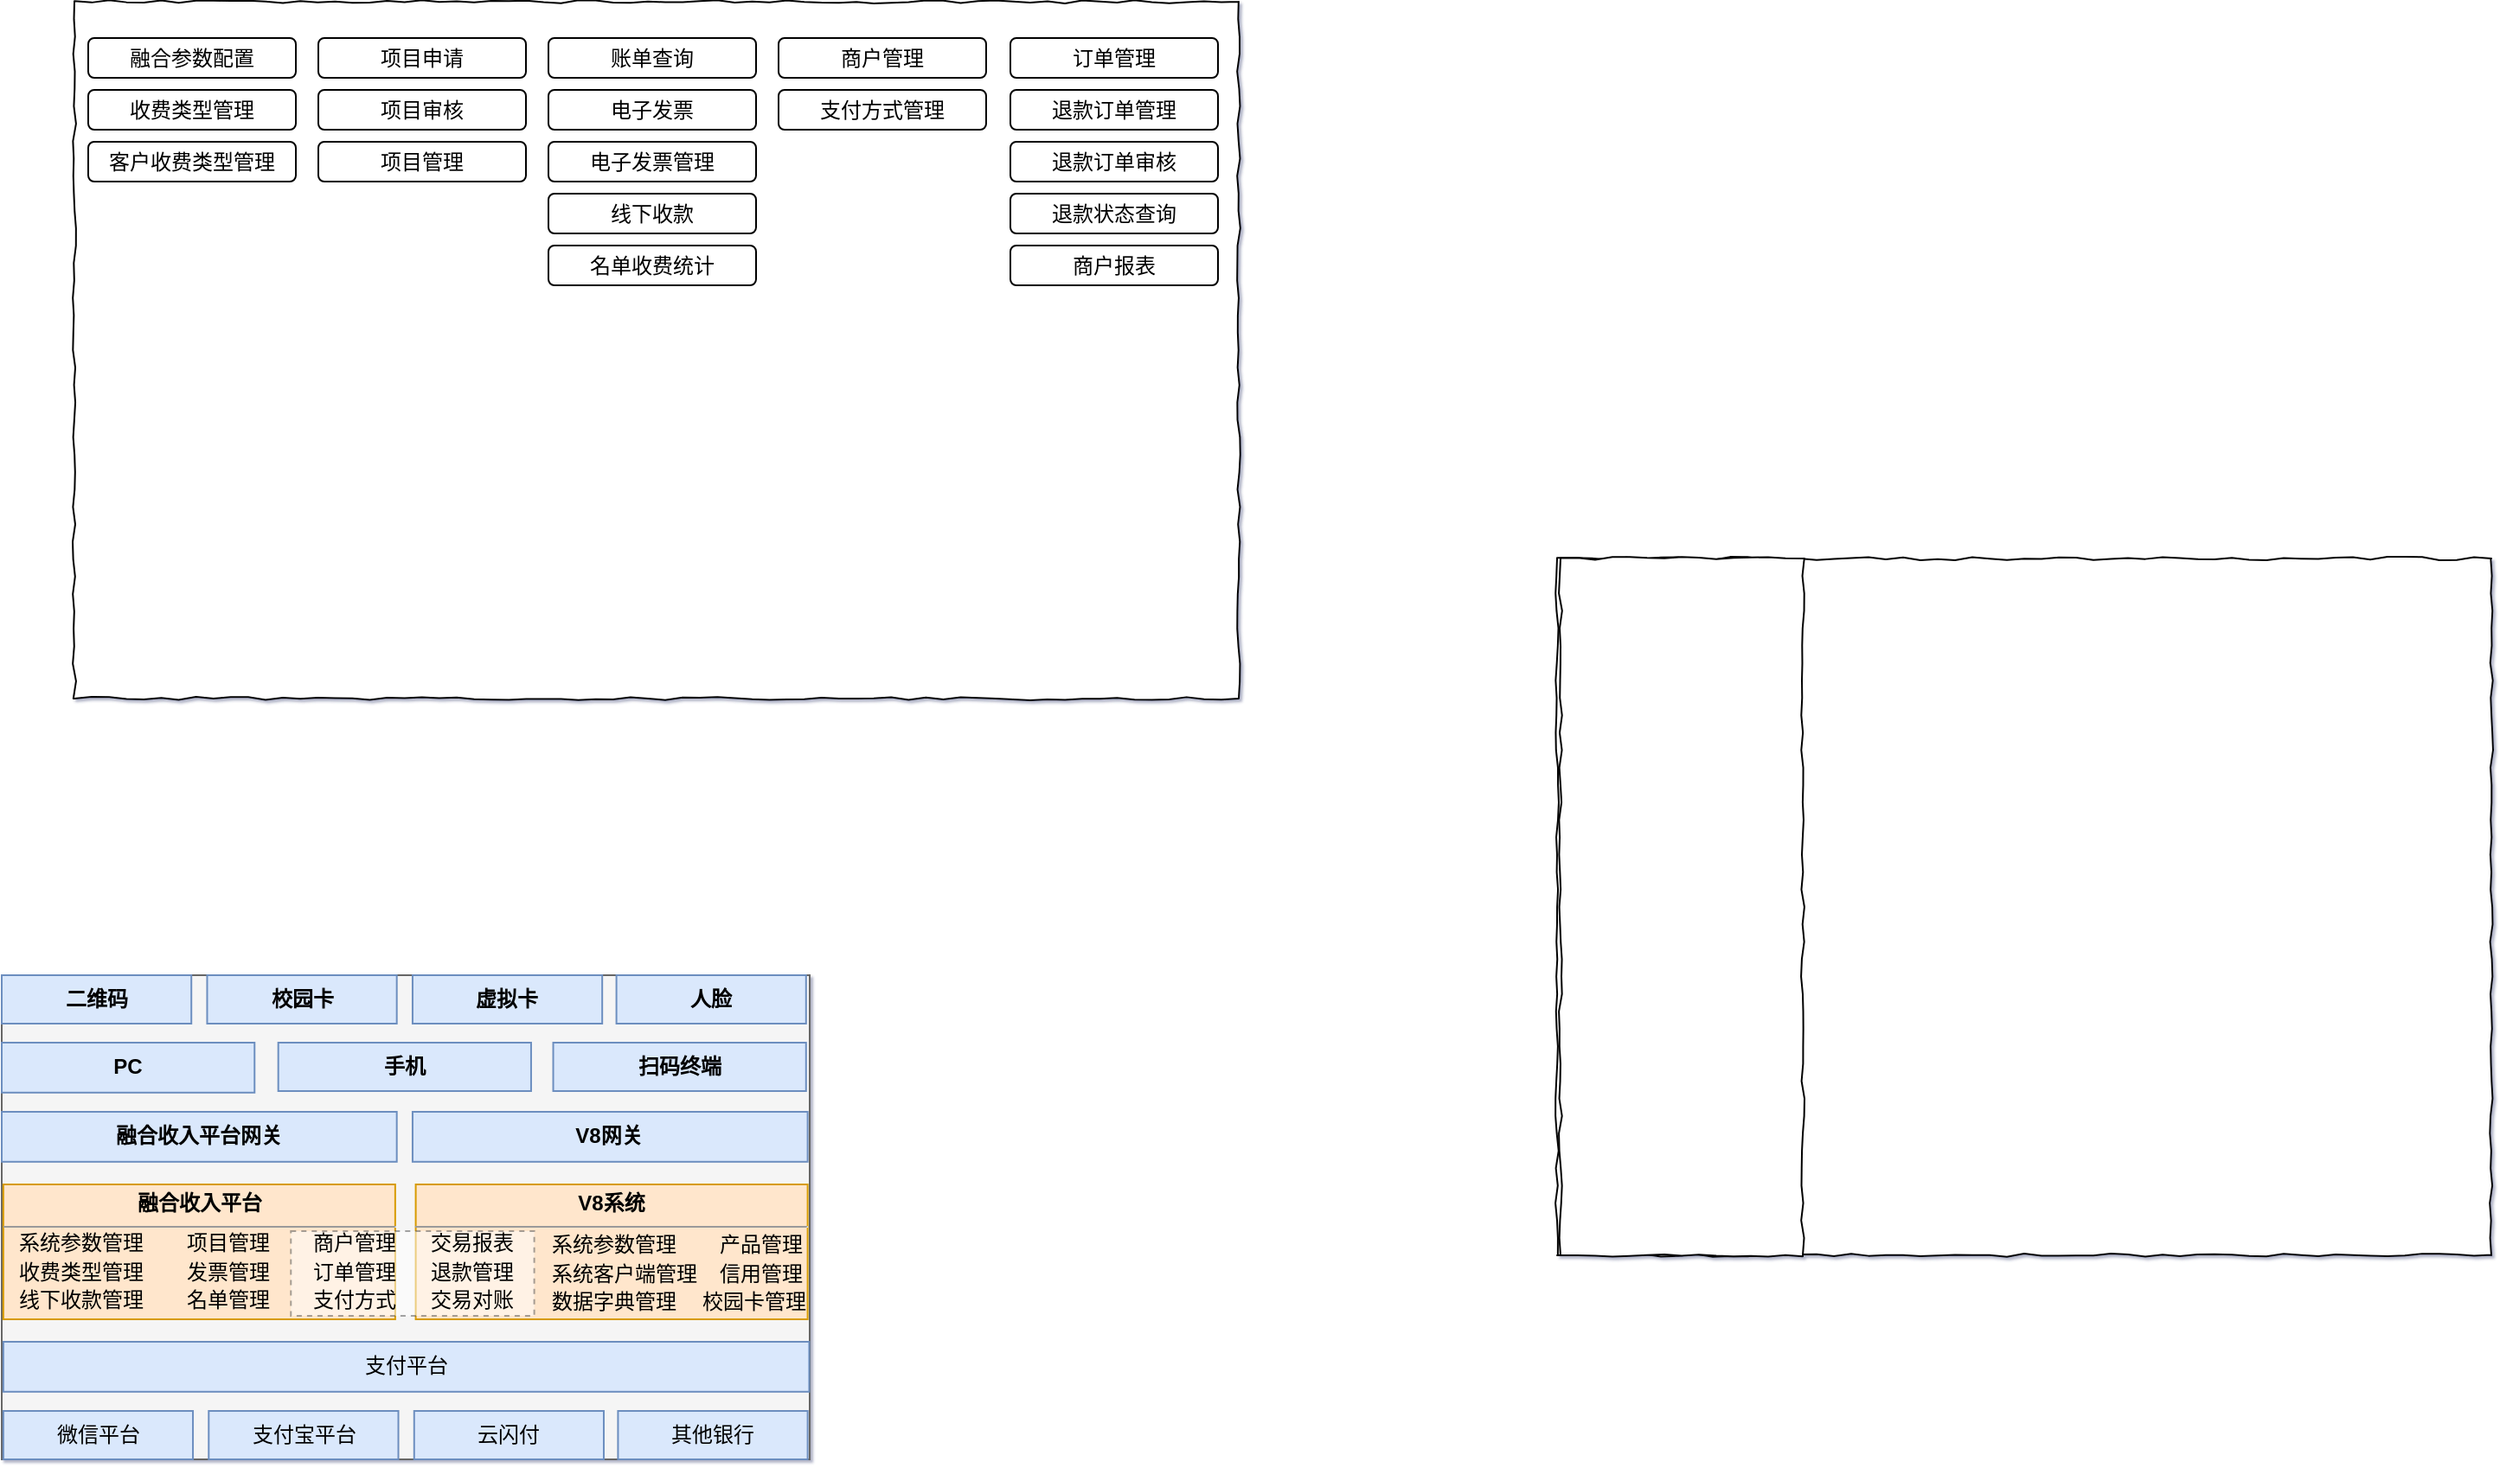 <mxfile version="14.8.5" type="github">
  <diagram id="B5he_3Ifh79qYKnACxuL" name="第 1 页">
    <mxGraphModel dx="1282" dy="443" grid="0" gridSize="10" guides="1" tooltips="1" connect="1" arrows="1" fold="1" page="0" pageScale="1" pageWidth="827" pageHeight="1169" background="#ffffff" math="0" shadow="1">
      <root>
        <mxCell id="0" />
        <mxCell id="1" parent="0" />
        <mxCell id="1ZKWYTTWzYiuFIbl6tK7-2" value="" style="rounded=0;whiteSpace=wrap;html=1;treeFolding=0;treeMoving=0;comic=1;jiggle=2;" vertex="1" parent="1">
          <mxGeometry x="525" y="356" width="540" height="403" as="geometry" />
        </mxCell>
        <mxCell id="1ZKWYTTWzYiuFIbl6tK7-1" value="" style="rounded=0;whiteSpace=wrap;html=1;treeFolding=0;treeMoving=0;comic=1;jiggle=2;" vertex="1" parent="1">
          <mxGeometry x="-332" y="34" width="673" height="403" as="geometry" />
        </mxCell>
        <mxCell id="1ZKWYTTWzYiuFIbl6tK7-4" value="" style="rounded=0;whiteSpace=wrap;html=1;treeFolding=0;treeMoving=0;comic=1;jiggle=2;" vertex="1" parent="1">
          <mxGeometry x="527" y="356" width="140" height="403" as="geometry" />
        </mxCell>
        <mxCell id="1ZKWYTTWzYiuFIbl6tK7-5" value="融合参数配置" style="rounded=1;whiteSpace=wrap;html=1;comic=0;jiggle=2;strokeWidth=1;" vertex="1" parent="1">
          <mxGeometry x="-324" y="55" width="120" height="23" as="geometry" />
        </mxCell>
        <mxCell id="1ZKWYTTWzYiuFIbl6tK7-6" value="收费类型管理" style="rounded=1;whiteSpace=wrap;html=1;comic=0;jiggle=2;strokeWidth=1;" vertex="1" parent="1">
          <mxGeometry x="-324" y="85" width="120" height="23" as="geometry" />
        </mxCell>
        <mxCell id="1ZKWYTTWzYiuFIbl6tK7-7" value="客户收费类型管理" style="rounded=1;whiteSpace=wrap;html=1;comic=0;jiggle=2;strokeWidth=1;" vertex="1" parent="1">
          <mxGeometry x="-324" y="115" width="120" height="23" as="geometry" />
        </mxCell>
        <mxCell id="1ZKWYTTWzYiuFIbl6tK7-8" value="商户管理" style="rounded=1;whiteSpace=wrap;html=1;comic=0;jiggle=2;strokeWidth=1;" vertex="1" parent="1">
          <mxGeometry x="75" y="55" width="120" height="23" as="geometry" />
        </mxCell>
        <mxCell id="1ZKWYTTWzYiuFIbl6tK7-10" value="支付方式管理" style="rounded=1;whiteSpace=wrap;html=1;comic=0;jiggle=2;strokeWidth=1;" vertex="1" parent="1">
          <mxGeometry x="75" y="85" width="120" height="23" as="geometry" />
        </mxCell>
        <mxCell id="1ZKWYTTWzYiuFIbl6tK7-11" value="项目申请" style="rounded=1;whiteSpace=wrap;html=1;comic=0;jiggle=2;strokeWidth=1;" vertex="1" parent="1">
          <mxGeometry x="-191" y="55" width="120" height="23" as="geometry" />
        </mxCell>
        <mxCell id="1ZKWYTTWzYiuFIbl6tK7-12" value="项目审核" style="rounded=1;whiteSpace=wrap;html=1;comic=0;jiggle=2;strokeWidth=1;" vertex="1" parent="1">
          <mxGeometry x="-191" y="85" width="120" height="23" as="geometry" />
        </mxCell>
        <mxCell id="1ZKWYTTWzYiuFIbl6tK7-13" value="项目管理" style="rounded=1;whiteSpace=wrap;html=1;comic=0;jiggle=2;strokeWidth=1;" vertex="1" parent="1">
          <mxGeometry x="-191" y="115" width="120" height="23" as="geometry" />
        </mxCell>
        <mxCell id="1ZKWYTTWzYiuFIbl6tK7-14" value="账单查询" style="rounded=1;whiteSpace=wrap;html=1;comic=0;jiggle=2;strokeWidth=1;" vertex="1" parent="1">
          <mxGeometry x="-58" y="55" width="120" height="23" as="geometry" />
        </mxCell>
        <mxCell id="1ZKWYTTWzYiuFIbl6tK7-15" value="订单管理" style="rounded=1;whiteSpace=wrap;html=1;comic=0;jiggle=2;strokeWidth=1;" vertex="1" parent="1">
          <mxGeometry x="209" y="55" width="120" height="23" as="geometry" />
        </mxCell>
        <mxCell id="1ZKWYTTWzYiuFIbl6tK7-16" value="电子发票" style="rounded=1;whiteSpace=wrap;html=1;comic=0;jiggle=2;strokeWidth=1;" vertex="1" parent="1">
          <mxGeometry x="-58" y="85" width="120" height="23" as="geometry" />
        </mxCell>
        <mxCell id="1ZKWYTTWzYiuFIbl6tK7-17" value="电子发票管理" style="rounded=1;whiteSpace=wrap;html=1;comic=0;jiggle=2;strokeWidth=1;" vertex="1" parent="1">
          <mxGeometry x="-58" y="115" width="120" height="23" as="geometry" />
        </mxCell>
        <mxCell id="1ZKWYTTWzYiuFIbl6tK7-18" value="线下收款" style="rounded=1;whiteSpace=wrap;html=1;comic=0;jiggle=2;strokeWidth=1;" vertex="1" parent="1">
          <mxGeometry x="-58" y="145" width="120" height="23" as="geometry" />
        </mxCell>
        <mxCell id="1ZKWYTTWzYiuFIbl6tK7-19" value="退款订单管理" style="rounded=1;whiteSpace=wrap;html=1;comic=0;jiggle=2;strokeWidth=1;" vertex="1" parent="1">
          <mxGeometry x="209" y="85" width="120" height="23" as="geometry" />
        </mxCell>
        <mxCell id="1ZKWYTTWzYiuFIbl6tK7-21" value="退款订单审核" style="rounded=1;whiteSpace=wrap;html=1;comic=0;jiggle=2;strokeWidth=1;" vertex="1" parent="1">
          <mxGeometry x="209" y="115" width="120" height="23" as="geometry" />
        </mxCell>
        <mxCell id="1ZKWYTTWzYiuFIbl6tK7-22" value="退款状态查询" style="rounded=1;whiteSpace=wrap;html=1;comic=0;jiggle=2;strokeWidth=1;" vertex="1" parent="1">
          <mxGeometry x="209" y="145" width="120" height="23" as="geometry" />
        </mxCell>
        <mxCell id="1ZKWYTTWzYiuFIbl6tK7-23" value="名单收费统计" style="rounded=1;whiteSpace=wrap;html=1;comic=0;jiggle=2;strokeWidth=1;" vertex="1" parent="1">
          <mxGeometry x="-58" y="175" width="120" height="23" as="geometry" />
        </mxCell>
        <mxCell id="1ZKWYTTWzYiuFIbl6tK7-24" value="商户报表" style="rounded=1;whiteSpace=wrap;html=1;comic=0;jiggle=2;strokeWidth=1;" vertex="1" parent="1">
          <mxGeometry x="209" y="175" width="120" height="23" as="geometry" />
        </mxCell>
        <mxCell id="1ZKWYTTWzYiuFIbl6tK7-93" value="" style="group;fillColor=#f5f5f5;strokeColor=#666666;fontColor=#333333;" vertex="1" connectable="0" parent="1">
          <mxGeometry x="-374" y="597" width="467" height="280" as="geometry" />
        </mxCell>
        <mxCell id="1ZKWYTTWzYiuFIbl6tK7-92" value="" style="group;container=0;" vertex="1" connectable="0" parent="1ZKWYTTWzYiuFIbl6tK7-93">
          <mxGeometry width="467" height="280" as="geometry" />
        </mxCell>
        <mxCell id="1ZKWYTTWzYiuFIbl6tK7-33" value="PC" style="rounded=0;whiteSpace=wrap;html=1;comic=0;jiggle=2;strokeWidth=1;fontStyle=1;fillColor=#dae8fc;strokeColor=#6c8ebf;" vertex="1" parent="1ZKWYTTWzYiuFIbl6tK7-93">
          <mxGeometry y="39" width="146.137" height="28.9" as="geometry" />
        </mxCell>
        <mxCell id="1ZKWYTTWzYiuFIbl6tK7-35" value="二维码" style="rounded=0;whiteSpace=wrap;html=1;comic=0;jiggle=2;strokeWidth=1;fontStyle=1;fillColor=#dae8fc;strokeColor=#6c8ebf;" vertex="1" parent="1ZKWYTTWzYiuFIbl6tK7-93">
          <mxGeometry width="109.603" height="28" as="geometry" />
        </mxCell>
        <mxCell id="1ZKWYTTWzYiuFIbl6tK7-36" value="校园卡" style="rounded=0;whiteSpace=wrap;html=1;comic=0;jiggle=2;strokeWidth=1;fontStyle=1;fillColor=#dae8fc;strokeColor=#6c8ebf;" vertex="1" parent="1ZKWYTTWzYiuFIbl6tK7-93">
          <mxGeometry x="118.736" width="109.603" height="28" as="geometry" />
        </mxCell>
        <mxCell id="1ZKWYTTWzYiuFIbl6tK7-37" value="虚拟卡" style="rounded=0;whiteSpace=wrap;html=1;comic=0;jiggle=2;strokeWidth=1;fontStyle=1;fillColor=#dae8fc;strokeColor=#6c8ebf;" vertex="1" parent="1ZKWYTTWzYiuFIbl6tK7-93">
          <mxGeometry x="237.473" width="109.603" height="28" as="geometry" />
        </mxCell>
        <mxCell id="1ZKWYTTWzYiuFIbl6tK7-38" value="人脸" style="rounded=0;whiteSpace=wrap;html=1;comic=0;jiggle=2;strokeWidth=1;fontStyle=1;fillColor=#dae8fc;strokeColor=#6c8ebf;" vertex="1" parent="1ZKWYTTWzYiuFIbl6tK7-93">
          <mxGeometry x="355.296" width="109.603" height="28" as="geometry" />
        </mxCell>
        <mxCell id="1ZKWYTTWzYiuFIbl6tK7-42" value="手机" style="rounded=0;whiteSpace=wrap;html=1;comic=0;jiggle=2;strokeWidth=1;fontStyle=1;fillColor=#dae8fc;strokeColor=#6c8ebf;" vertex="1" parent="1ZKWYTTWzYiuFIbl6tK7-93">
          <mxGeometry x="159.838" y="39" width="146.137" height="28" as="geometry" />
        </mxCell>
        <mxCell id="1ZKWYTTWzYiuFIbl6tK7-43" value="扫码终端" style="rounded=0;whiteSpace=wrap;html=1;comic=0;jiggle=2;strokeWidth=1;fontStyle=1;fillColor=#dae8fc;strokeColor=#6c8ebf;" vertex="1" parent="1ZKWYTTWzYiuFIbl6tK7-93">
          <mxGeometry x="318.762" y="39" width="146.137" height="28" as="geometry" />
        </mxCell>
        <mxCell id="1ZKWYTTWzYiuFIbl6tK7-44" value="融合收入平台网关" style="rounded=0;whiteSpace=wrap;html=1;comic=0;jiggle=2;strokeWidth=1;fontStyle=1;fillColor=#dae8fc;strokeColor=#6c8ebf;" vertex="1" parent="1ZKWYTTWzYiuFIbl6tK7-93">
          <mxGeometry y="79" width="228.339" height="28.9" as="geometry" />
        </mxCell>
        <mxCell id="1ZKWYTTWzYiuFIbl6tK7-46" value="V8网关" style="rounded=0;whiteSpace=wrap;html=1;comic=0;jiggle=2;strokeWidth=1;fontStyle=1;fillColor=#dae8fc;strokeColor=#6c8ebf;" vertex="1" parent="1ZKWYTTWzYiuFIbl6tK7-93">
          <mxGeometry x="237.473" y="79" width="228.339" height="28.9" as="geometry" />
        </mxCell>
        <mxCell id="1ZKWYTTWzYiuFIbl6tK7-51" value="支付平台" style="rounded=0;whiteSpace=wrap;html=1;comic=0;jiggle=2;strokeWidth=1;fillColor=#dae8fc;strokeColor=#6c8ebf;" vertex="1" parent="1ZKWYTTWzYiuFIbl6tK7-93">
          <mxGeometry x="0.913" y="212" width="465.812" height="28.9" as="geometry" />
        </mxCell>
        <mxCell id="1ZKWYTTWzYiuFIbl6tK7-52" value="微信平台" style="rounded=0;whiteSpace=wrap;html=1;comic=0;jiggle=2;strokeWidth=1;fillColor=#dae8fc;strokeColor=#6c8ebf;" vertex="1" parent="1ZKWYTTWzYiuFIbl6tK7-93">
          <mxGeometry x="0.913" y="252" width="109.603" height="28" as="geometry" />
        </mxCell>
        <mxCell id="1ZKWYTTWzYiuFIbl6tK7-53" value="支付宝平台" style="rounded=0;whiteSpace=wrap;html=1;comic=0;jiggle=2;strokeWidth=1;fillColor=#dae8fc;strokeColor=#6c8ebf;" vertex="1" parent="1ZKWYTTWzYiuFIbl6tK7-93">
          <mxGeometry x="119.65" y="252" width="109.603" height="28" as="geometry" />
        </mxCell>
        <mxCell id="1ZKWYTTWzYiuFIbl6tK7-54" value="云闪付" style="rounded=0;whiteSpace=wrap;html=1;comic=0;jiggle=2;strokeWidth=1;fillColor=#dae8fc;strokeColor=#6c8ebf;" vertex="1" parent="1ZKWYTTWzYiuFIbl6tK7-93">
          <mxGeometry x="238.386" y="252" width="109.603" height="28" as="geometry" />
        </mxCell>
        <mxCell id="1ZKWYTTWzYiuFIbl6tK7-55" value="其他银行" style="rounded=0;whiteSpace=wrap;html=1;comic=0;jiggle=2;strokeWidth=1;fillColor=#dae8fc;strokeColor=#6c8ebf;" vertex="1" parent="1ZKWYTTWzYiuFIbl6tK7-93">
          <mxGeometry x="356.209" y="252" width="109.603" height="28" as="geometry" />
        </mxCell>
        <mxCell id="1ZKWYTTWzYiuFIbl6tK7-58" value="&lt;p style=&quot;margin: 0px ; margin-top: 4px ; text-align: center&quot;&gt;&lt;b&gt;融合收入平台&lt;/b&gt;&lt;/p&gt;&lt;hr size=&quot;1&quot;&gt;&lt;div style=&quot;height: 2px&quot;&gt;&lt;/div&gt;" style="verticalAlign=top;align=left;overflow=fill;fontSize=12;fontFamily=Helvetica;html=1;rounded=0;comic=0;jiggle=2;strokeWidth=1;fillColor=#ffe6cc;strokeColor=#d79b00;" vertex="1" parent="1ZKWYTTWzYiuFIbl6tK7-93">
          <mxGeometry x="0.913" y="121" width="226.513" height="78" as="geometry" />
        </mxCell>
        <mxCell id="1ZKWYTTWzYiuFIbl6tK7-60" value="&lt;p style=&quot;margin: 0px ; margin-top: 4px ; text-align: center&quot;&gt;&lt;b&gt;V8系统&lt;/b&gt;&lt;/p&gt;&lt;hr size=&quot;1&quot;&gt;&lt;div style=&quot;height: 2px&quot;&gt;&lt;br&gt;&lt;/div&gt;" style="verticalAlign=top;align=left;overflow=fill;fontSize=12;fontFamily=Helvetica;html=1;rounded=0;comic=0;jiggle=2;strokeWidth=1;fillColor=#ffe6cc;strokeColor=#d79b00;" vertex="1" parent="1ZKWYTTWzYiuFIbl6tK7-93">
          <mxGeometry x="239.3" y="121" width="226.513" height="78" as="geometry" />
        </mxCell>
        <mxCell id="1ZKWYTTWzYiuFIbl6tK7-61" value="系统参数管理" style="text;html=1;strokeColor=none;fillColor=none;align=left;verticalAlign=middle;whiteSpace=wrap;rounded=0;comic=0;jiggle=2;" vertex="1" parent="1ZKWYTTWzYiuFIbl6tK7-93">
          <mxGeometry x="8.22" y="145" width="93.162" height="20" as="geometry" />
        </mxCell>
        <mxCell id="1ZKWYTTWzYiuFIbl6tK7-62" value="收费类型管理" style="text;html=1;strokeColor=none;fillColor=none;align=left;verticalAlign=middle;whiteSpace=wrap;rounded=0;comic=0;jiggle=2;" vertex="1" parent="1ZKWYTTWzYiuFIbl6tK7-93">
          <mxGeometry x="8.22" y="162" width="93.162" height="20" as="geometry" />
        </mxCell>
        <mxCell id="1ZKWYTTWzYiuFIbl6tK7-69" value="项目管理" style="text;html=1;strokeColor=none;fillColor=none;align=left;verticalAlign=middle;whiteSpace=wrap;rounded=0;comic=0;jiggle=2;" vertex="1" parent="1ZKWYTTWzYiuFIbl6tK7-93">
          <mxGeometry x="105.036" y="145" width="93.162" height="20" as="geometry" />
        </mxCell>
        <mxCell id="1ZKWYTTWzYiuFIbl6tK7-70" value="发票管理" style="text;html=1;strokeColor=none;fillColor=none;align=left;verticalAlign=middle;whiteSpace=wrap;rounded=0;comic=0;jiggle=2;" vertex="1" parent="1ZKWYTTWzYiuFIbl6tK7-93">
          <mxGeometry x="105.036" y="162" width="93.162" height="20" as="geometry" />
        </mxCell>
        <mxCell id="1ZKWYTTWzYiuFIbl6tK7-71" value="线下收款管理" style="text;html=1;strokeColor=none;fillColor=none;align=left;verticalAlign=middle;whiteSpace=wrap;rounded=0;comic=0;jiggle=2;" vertex="1" parent="1ZKWYTTWzYiuFIbl6tK7-93">
          <mxGeometry x="8.22" y="178" width="93.162" height="20" as="geometry" />
        </mxCell>
        <mxCell id="1ZKWYTTWzYiuFIbl6tK7-73" value="名单管理" style="text;html=1;strokeColor=none;fillColor=none;align=left;verticalAlign=middle;whiteSpace=wrap;rounded=0;comic=0;jiggle=2;" vertex="1" parent="1ZKWYTTWzYiuFIbl6tK7-93">
          <mxGeometry x="105.036" y="178" width="93.162" height="20" as="geometry" />
        </mxCell>
        <mxCell id="1ZKWYTTWzYiuFIbl6tK7-74" value="" style="rounded=0;whiteSpace=wrap;html=1;comic=0;jiggle=2;strokeWidth=1;dashed=1;opacity=50;strokeColor=#4D4D4D;" vertex="1" parent="1ZKWYTTWzYiuFIbl6tK7-93">
          <mxGeometry x="167.144" y="148" width="140.657" height="49" as="geometry" />
        </mxCell>
        <mxCell id="1ZKWYTTWzYiuFIbl6tK7-76" value="商户管理" style="text;html=1;strokeColor=none;fillColor=none;align=left;verticalAlign=middle;whiteSpace=wrap;rounded=0;comic=0;jiggle=2;" vertex="1" parent="1ZKWYTTWzYiuFIbl6tK7-93">
          <mxGeometry x="178.105" y="145" width="93.162" height="20" as="geometry" />
        </mxCell>
        <mxCell id="1ZKWYTTWzYiuFIbl6tK7-77" value="交易报表" style="text;html=1;strokeColor=none;fillColor=none;align=left;verticalAlign=middle;whiteSpace=wrap;rounded=0;comic=0;jiggle=2;" vertex="1" parent="1ZKWYTTWzYiuFIbl6tK7-93">
          <mxGeometry x="246.15" y="145" width="93.162" height="20" as="geometry" />
        </mxCell>
        <mxCell id="1ZKWYTTWzYiuFIbl6tK7-79" value="订单管理" style="text;html=1;strokeColor=none;fillColor=none;align=left;verticalAlign=middle;whiteSpace=wrap;rounded=0;comic=0;jiggle=2;" vertex="1" parent="1ZKWYTTWzYiuFIbl6tK7-93">
          <mxGeometry x="178.105" y="162" width="93.162" height="20" as="geometry" />
        </mxCell>
        <mxCell id="1ZKWYTTWzYiuFIbl6tK7-80" value="退款管理" style="text;html=1;strokeColor=none;fillColor=none;align=left;verticalAlign=middle;whiteSpace=wrap;rounded=0;comic=0;jiggle=2;" vertex="1" parent="1ZKWYTTWzYiuFIbl6tK7-93">
          <mxGeometry x="246.15" y="162" width="93.162" height="20" as="geometry" />
        </mxCell>
        <mxCell id="1ZKWYTTWzYiuFIbl6tK7-81" value="支付方式" style="text;html=1;strokeColor=none;fillColor=none;align=left;verticalAlign=middle;whiteSpace=wrap;rounded=0;comic=0;jiggle=2;" vertex="1" parent="1ZKWYTTWzYiuFIbl6tK7-93">
          <mxGeometry x="178.105" y="178" width="93.162" height="20" as="geometry" />
        </mxCell>
        <mxCell id="1ZKWYTTWzYiuFIbl6tK7-82" value="系统参数管理" style="text;html=1;strokeColor=none;fillColor=none;align=left;verticalAlign=middle;whiteSpace=wrap;rounded=0;comic=0;jiggle=2;" vertex="1" parent="1ZKWYTTWzYiuFIbl6tK7-93">
          <mxGeometry x="316.022" y="146" width="93.162" height="20" as="geometry" />
        </mxCell>
        <mxCell id="1ZKWYTTWzYiuFIbl6tK7-83" value="系统客户端管理" style="text;html=1;strokeColor=none;fillColor=none;align=left;verticalAlign=middle;whiteSpace=wrap;rounded=0;comic=0;jiggle=2;" vertex="1" parent="1ZKWYTTWzYiuFIbl6tK7-93">
          <mxGeometry x="316.022" y="163" width="93.162" height="20" as="geometry" />
        </mxCell>
        <mxCell id="1ZKWYTTWzYiuFIbl6tK7-84" value="产品管理" style="text;html=1;strokeColor=none;fillColor=none;align=left;verticalAlign=middle;whiteSpace=wrap;rounded=0;comic=0;jiggle=2;" vertex="1" parent="1ZKWYTTWzYiuFIbl6tK7-93">
          <mxGeometry x="412.84" y="146" width="52.16" height="20" as="geometry" />
        </mxCell>
        <mxCell id="1ZKWYTTWzYiuFIbl6tK7-85" value="信用管理" style="text;html=1;strokeColor=none;fillColor=none;align=left;verticalAlign=middle;whiteSpace=wrap;rounded=0;comic=0;jiggle=2;" vertex="1" parent="1ZKWYTTWzYiuFIbl6tK7-93">
          <mxGeometry x="412.84" y="163" width="51.16" height="20" as="geometry" />
        </mxCell>
        <mxCell id="1ZKWYTTWzYiuFIbl6tK7-86" value="数据字典管理" style="text;html=1;strokeColor=none;fillColor=none;align=left;verticalAlign=middle;whiteSpace=wrap;rounded=0;comic=0;jiggle=2;" vertex="1" parent="1ZKWYTTWzYiuFIbl6tK7-93">
          <mxGeometry x="316.022" y="179" width="93.162" height="20" as="geometry" />
        </mxCell>
        <mxCell id="1ZKWYTTWzYiuFIbl6tK7-87" value="校园卡管理" style="text;html=1;strokeColor=none;fillColor=none;align=left;verticalAlign=middle;whiteSpace=wrap;rounded=0;comic=0;jiggle=2;" vertex="1" parent="1ZKWYTTWzYiuFIbl6tK7-93">
          <mxGeometry x="402.79" y="179" width="62.21" height="20" as="geometry" />
        </mxCell>
        <mxCell id="1ZKWYTTWzYiuFIbl6tK7-90" value="交易对账" style="text;html=1;strokeColor=none;fillColor=none;align=left;verticalAlign=middle;whiteSpace=wrap;rounded=0;comic=0;jiggle=2;" vertex="1" parent="1ZKWYTTWzYiuFIbl6tK7-93">
          <mxGeometry x="246.15" y="178" width="93.162" height="20" as="geometry" />
        </mxCell>
      </root>
    </mxGraphModel>
  </diagram>
</mxfile>
